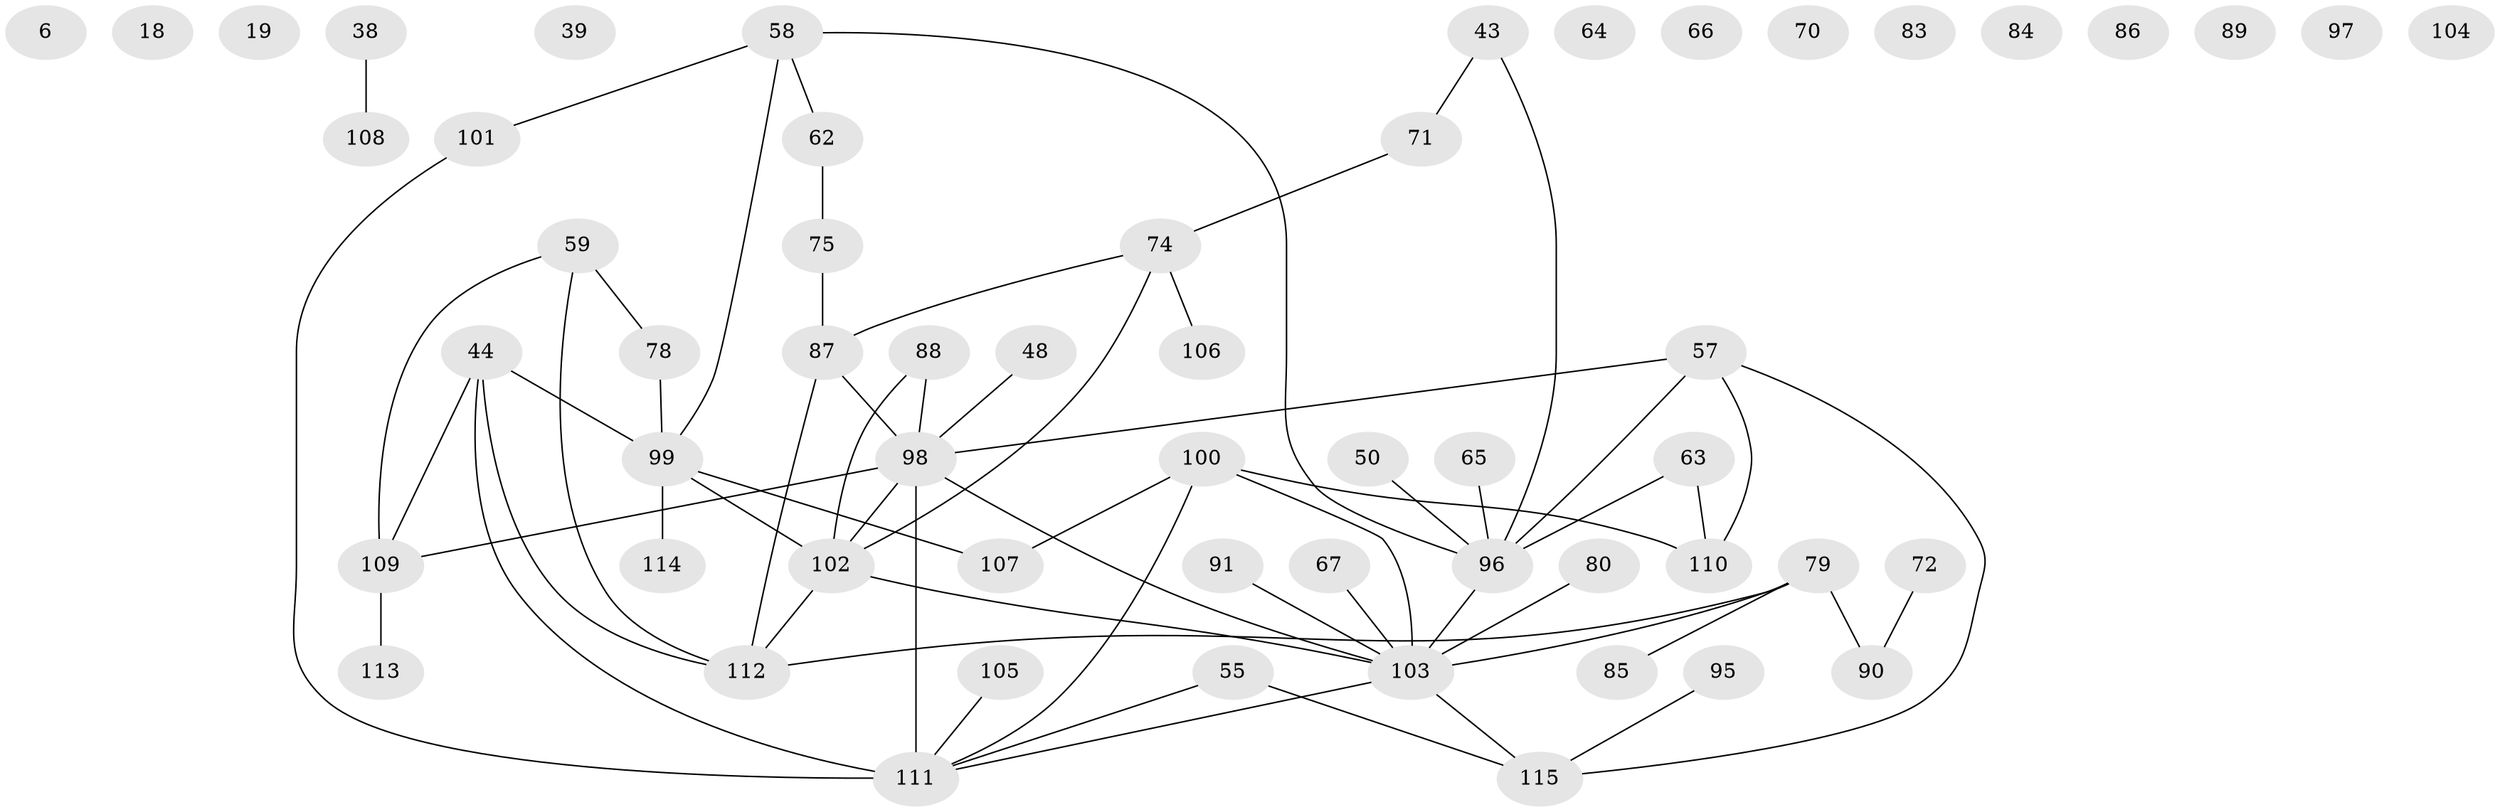 // original degree distribution, {3: 0.22608695652173913, 1: 0.24347826086956523, 4: 0.14782608695652175, 2: 0.23478260869565218, 0: 0.09565217391304348, 7: 0.008695652173913044, 5: 0.02608695652173913, 6: 0.017391304347826087}
// Generated by graph-tools (version 1.1) at 2025/40/03/09/25 04:40:21]
// undirected, 57 vertices, 64 edges
graph export_dot {
graph [start="1"]
  node [color=gray90,style=filled];
  6;
  18;
  19;
  38;
  39;
  43;
  44 [super="+5+20"];
  48;
  50;
  55;
  57;
  58 [super="+23"];
  59 [super="+9+47+49"];
  62;
  63 [super="+54"];
  64;
  65;
  66 [super="+2"];
  67;
  70;
  71;
  72;
  74;
  75;
  78;
  79;
  80 [super="+30"];
  83;
  84;
  85 [super="+25"];
  86;
  87 [super="+42+28"];
  88;
  89;
  90;
  91;
  95;
  96 [super="+7"];
  97 [super="+17"];
  98 [super="+21+36+69+93"];
  99 [super="+32"];
  100 [super="+52"];
  101;
  102 [super="+45+94+76+77"];
  103 [super="+68+27+81"];
  104;
  105;
  106;
  107 [super="+41+51"];
  108;
  109 [super="+34"];
  110;
  111 [super="+14+56"];
  112 [super="+37+35+60"];
  113;
  114;
  115;
  38 -- 108;
  43 -- 71;
  43 -- 96;
  44 -- 111 [weight=2];
  44 -- 99 [weight=2];
  44 -- 112;
  44 -- 109;
  48 -- 98;
  50 -- 96;
  55 -- 115;
  55 -- 111;
  57 -- 110;
  57 -- 115;
  57 -- 96;
  57 -- 98;
  58 -- 99;
  58 -- 101;
  58 -- 96;
  58 -- 62;
  59 -- 109;
  59 -- 78;
  59 -- 112 [weight=2];
  62 -- 75;
  63 -- 96;
  63 -- 110;
  65 -- 96;
  67 -- 103;
  71 -- 74;
  72 -- 90;
  74 -- 106;
  74 -- 87;
  74 -- 102;
  75 -- 87;
  78 -- 99;
  79 -- 85;
  79 -- 90;
  79 -- 103;
  79 -- 112;
  80 -- 103;
  87 -- 112;
  87 -- 98;
  88 -- 102;
  88 -- 98;
  91 -- 103;
  95 -- 115;
  96 -- 103 [weight=2];
  98 -- 102;
  98 -- 109;
  98 -- 111 [weight=3];
  98 -- 103;
  99 -- 114;
  99 -- 107;
  99 -- 102;
  100 -- 103;
  100 -- 110 [weight=2];
  100 -- 111;
  100 -- 107;
  101 -- 111;
  102 -- 112 [weight=2];
  102 -- 103;
  103 -- 115;
  103 -- 111;
  105 -- 111 [weight=2];
  109 -- 113;
}
